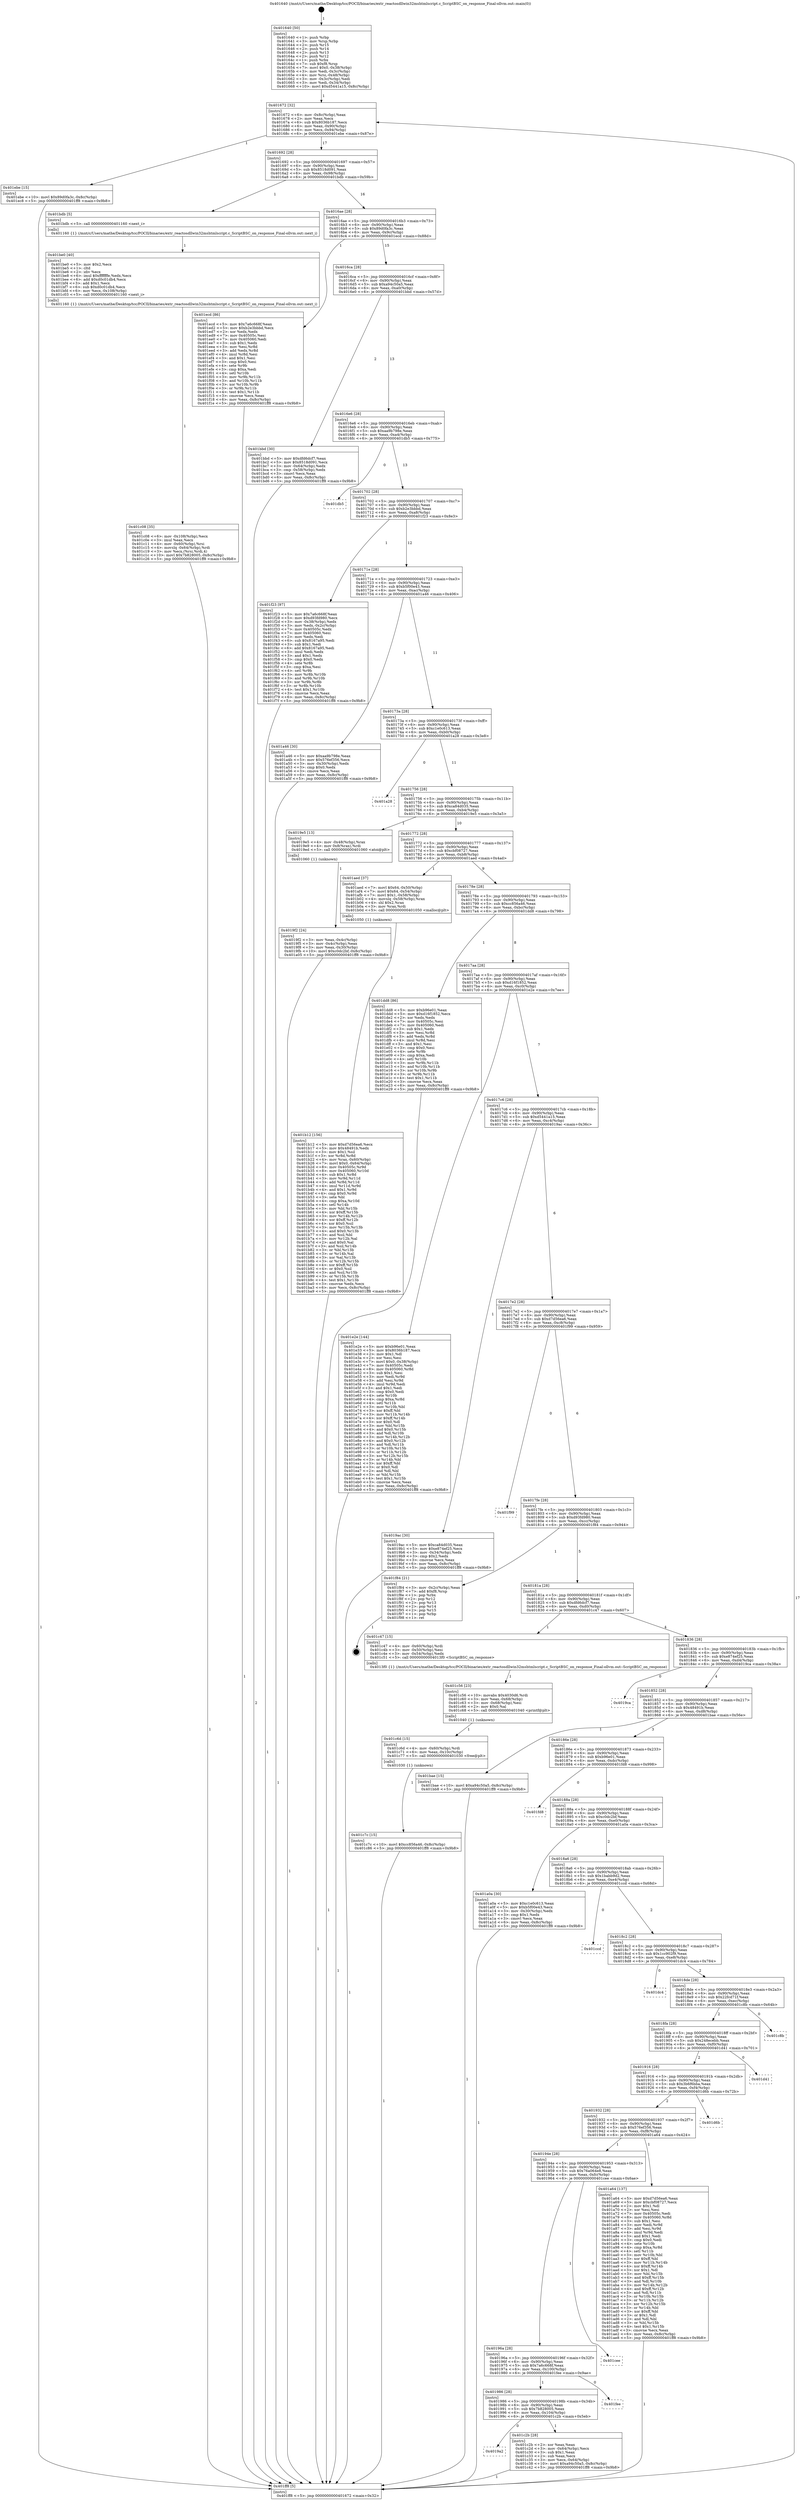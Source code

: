 digraph "0x401640" {
  label = "0x401640 (/mnt/c/Users/mathe/Desktop/tcc/POCII/binaries/extr_reactosdllwin32mshtmlscript.c_ScriptBSC_on_response_Final-ollvm.out::main(0))"
  labelloc = "t"
  node[shape=record]

  Entry [label="",width=0.3,height=0.3,shape=circle,fillcolor=black,style=filled]
  "0x401672" [label="{
     0x401672 [32]\l
     | [instrs]\l
     &nbsp;&nbsp;0x401672 \<+6\>: mov -0x8c(%rbp),%eax\l
     &nbsp;&nbsp;0x401678 \<+2\>: mov %eax,%ecx\l
     &nbsp;&nbsp;0x40167a \<+6\>: sub $0x8036b187,%ecx\l
     &nbsp;&nbsp;0x401680 \<+6\>: mov %eax,-0x90(%rbp)\l
     &nbsp;&nbsp;0x401686 \<+6\>: mov %ecx,-0x94(%rbp)\l
     &nbsp;&nbsp;0x40168c \<+6\>: je 0000000000401ebe \<main+0x87e\>\l
  }"]
  "0x401ebe" [label="{
     0x401ebe [15]\l
     | [instrs]\l
     &nbsp;&nbsp;0x401ebe \<+10\>: movl $0x89d0fa3c,-0x8c(%rbp)\l
     &nbsp;&nbsp;0x401ec8 \<+5\>: jmp 0000000000401ff8 \<main+0x9b8\>\l
  }"]
  "0x401692" [label="{
     0x401692 [28]\l
     | [instrs]\l
     &nbsp;&nbsp;0x401692 \<+5\>: jmp 0000000000401697 \<main+0x57\>\l
     &nbsp;&nbsp;0x401697 \<+6\>: mov -0x90(%rbp),%eax\l
     &nbsp;&nbsp;0x40169d \<+5\>: sub $0x8518d091,%eax\l
     &nbsp;&nbsp;0x4016a2 \<+6\>: mov %eax,-0x98(%rbp)\l
     &nbsp;&nbsp;0x4016a8 \<+6\>: je 0000000000401bdb \<main+0x59b\>\l
  }"]
  Exit [label="",width=0.3,height=0.3,shape=circle,fillcolor=black,style=filled,peripheries=2]
  "0x401bdb" [label="{
     0x401bdb [5]\l
     | [instrs]\l
     &nbsp;&nbsp;0x401bdb \<+5\>: call 0000000000401160 \<next_i\>\l
     | [calls]\l
     &nbsp;&nbsp;0x401160 \{1\} (/mnt/c/Users/mathe/Desktop/tcc/POCII/binaries/extr_reactosdllwin32mshtmlscript.c_ScriptBSC_on_response_Final-ollvm.out::next_i)\l
  }"]
  "0x4016ae" [label="{
     0x4016ae [28]\l
     | [instrs]\l
     &nbsp;&nbsp;0x4016ae \<+5\>: jmp 00000000004016b3 \<main+0x73\>\l
     &nbsp;&nbsp;0x4016b3 \<+6\>: mov -0x90(%rbp),%eax\l
     &nbsp;&nbsp;0x4016b9 \<+5\>: sub $0x89d0fa3c,%eax\l
     &nbsp;&nbsp;0x4016be \<+6\>: mov %eax,-0x9c(%rbp)\l
     &nbsp;&nbsp;0x4016c4 \<+6\>: je 0000000000401ecd \<main+0x88d\>\l
  }"]
  "0x401c7c" [label="{
     0x401c7c [15]\l
     | [instrs]\l
     &nbsp;&nbsp;0x401c7c \<+10\>: movl $0xcc856a46,-0x8c(%rbp)\l
     &nbsp;&nbsp;0x401c86 \<+5\>: jmp 0000000000401ff8 \<main+0x9b8\>\l
  }"]
  "0x401ecd" [label="{
     0x401ecd [86]\l
     | [instrs]\l
     &nbsp;&nbsp;0x401ecd \<+5\>: mov $0x7a6c668f,%eax\l
     &nbsp;&nbsp;0x401ed2 \<+5\>: mov $0xb2e3bbbd,%ecx\l
     &nbsp;&nbsp;0x401ed7 \<+2\>: xor %edx,%edx\l
     &nbsp;&nbsp;0x401ed9 \<+7\>: mov 0x40505c,%esi\l
     &nbsp;&nbsp;0x401ee0 \<+7\>: mov 0x405060,%edi\l
     &nbsp;&nbsp;0x401ee7 \<+3\>: sub $0x1,%edx\l
     &nbsp;&nbsp;0x401eea \<+3\>: mov %esi,%r8d\l
     &nbsp;&nbsp;0x401eed \<+3\>: add %edx,%r8d\l
     &nbsp;&nbsp;0x401ef0 \<+4\>: imul %r8d,%esi\l
     &nbsp;&nbsp;0x401ef4 \<+3\>: and $0x1,%esi\l
     &nbsp;&nbsp;0x401ef7 \<+3\>: cmp $0x0,%esi\l
     &nbsp;&nbsp;0x401efa \<+4\>: sete %r9b\l
     &nbsp;&nbsp;0x401efe \<+3\>: cmp $0xa,%edi\l
     &nbsp;&nbsp;0x401f01 \<+4\>: setl %r10b\l
     &nbsp;&nbsp;0x401f05 \<+3\>: mov %r9b,%r11b\l
     &nbsp;&nbsp;0x401f08 \<+3\>: and %r10b,%r11b\l
     &nbsp;&nbsp;0x401f0b \<+3\>: xor %r10b,%r9b\l
     &nbsp;&nbsp;0x401f0e \<+3\>: or %r9b,%r11b\l
     &nbsp;&nbsp;0x401f11 \<+4\>: test $0x1,%r11b\l
     &nbsp;&nbsp;0x401f15 \<+3\>: cmovne %ecx,%eax\l
     &nbsp;&nbsp;0x401f18 \<+6\>: mov %eax,-0x8c(%rbp)\l
     &nbsp;&nbsp;0x401f1e \<+5\>: jmp 0000000000401ff8 \<main+0x9b8\>\l
  }"]
  "0x4016ca" [label="{
     0x4016ca [28]\l
     | [instrs]\l
     &nbsp;&nbsp;0x4016ca \<+5\>: jmp 00000000004016cf \<main+0x8f\>\l
     &nbsp;&nbsp;0x4016cf \<+6\>: mov -0x90(%rbp),%eax\l
     &nbsp;&nbsp;0x4016d5 \<+5\>: sub $0xa94c50a5,%eax\l
     &nbsp;&nbsp;0x4016da \<+6\>: mov %eax,-0xa0(%rbp)\l
     &nbsp;&nbsp;0x4016e0 \<+6\>: je 0000000000401bbd \<main+0x57d\>\l
  }"]
  "0x401c6d" [label="{
     0x401c6d [15]\l
     | [instrs]\l
     &nbsp;&nbsp;0x401c6d \<+4\>: mov -0x60(%rbp),%rdi\l
     &nbsp;&nbsp;0x401c71 \<+6\>: mov %eax,-0x10c(%rbp)\l
     &nbsp;&nbsp;0x401c77 \<+5\>: call 0000000000401030 \<free@plt\>\l
     | [calls]\l
     &nbsp;&nbsp;0x401030 \{1\} (unknown)\l
  }"]
  "0x401bbd" [label="{
     0x401bbd [30]\l
     | [instrs]\l
     &nbsp;&nbsp;0x401bbd \<+5\>: mov $0xdfd6dcf7,%eax\l
     &nbsp;&nbsp;0x401bc2 \<+5\>: mov $0x8518d091,%ecx\l
     &nbsp;&nbsp;0x401bc7 \<+3\>: mov -0x64(%rbp),%edx\l
     &nbsp;&nbsp;0x401bca \<+3\>: cmp -0x58(%rbp),%edx\l
     &nbsp;&nbsp;0x401bcd \<+3\>: cmovl %ecx,%eax\l
     &nbsp;&nbsp;0x401bd0 \<+6\>: mov %eax,-0x8c(%rbp)\l
     &nbsp;&nbsp;0x401bd6 \<+5\>: jmp 0000000000401ff8 \<main+0x9b8\>\l
  }"]
  "0x4016e6" [label="{
     0x4016e6 [28]\l
     | [instrs]\l
     &nbsp;&nbsp;0x4016e6 \<+5\>: jmp 00000000004016eb \<main+0xab\>\l
     &nbsp;&nbsp;0x4016eb \<+6\>: mov -0x90(%rbp),%eax\l
     &nbsp;&nbsp;0x4016f1 \<+5\>: sub $0xaa9b798e,%eax\l
     &nbsp;&nbsp;0x4016f6 \<+6\>: mov %eax,-0xa4(%rbp)\l
     &nbsp;&nbsp;0x4016fc \<+6\>: je 0000000000401db5 \<main+0x775\>\l
  }"]
  "0x401c56" [label="{
     0x401c56 [23]\l
     | [instrs]\l
     &nbsp;&nbsp;0x401c56 \<+10\>: movabs $0x4030d6,%rdi\l
     &nbsp;&nbsp;0x401c60 \<+3\>: mov %eax,-0x68(%rbp)\l
     &nbsp;&nbsp;0x401c63 \<+3\>: mov -0x68(%rbp),%esi\l
     &nbsp;&nbsp;0x401c66 \<+2\>: mov $0x0,%al\l
     &nbsp;&nbsp;0x401c68 \<+5\>: call 0000000000401040 \<printf@plt\>\l
     | [calls]\l
     &nbsp;&nbsp;0x401040 \{1\} (unknown)\l
  }"]
  "0x401db5" [label="{
     0x401db5\l
  }", style=dashed]
  "0x401702" [label="{
     0x401702 [28]\l
     | [instrs]\l
     &nbsp;&nbsp;0x401702 \<+5\>: jmp 0000000000401707 \<main+0xc7\>\l
     &nbsp;&nbsp;0x401707 \<+6\>: mov -0x90(%rbp),%eax\l
     &nbsp;&nbsp;0x40170d \<+5\>: sub $0xb2e3bbbd,%eax\l
     &nbsp;&nbsp;0x401712 \<+6\>: mov %eax,-0xa8(%rbp)\l
     &nbsp;&nbsp;0x401718 \<+6\>: je 0000000000401f23 \<main+0x8e3\>\l
  }"]
  "0x4019a2" [label="{
     0x4019a2\l
  }", style=dashed]
  "0x401f23" [label="{
     0x401f23 [97]\l
     | [instrs]\l
     &nbsp;&nbsp;0x401f23 \<+5\>: mov $0x7a6c668f,%eax\l
     &nbsp;&nbsp;0x401f28 \<+5\>: mov $0xd93fd980,%ecx\l
     &nbsp;&nbsp;0x401f2d \<+3\>: mov -0x38(%rbp),%edx\l
     &nbsp;&nbsp;0x401f30 \<+3\>: mov %edx,-0x2c(%rbp)\l
     &nbsp;&nbsp;0x401f33 \<+7\>: mov 0x40505c,%edx\l
     &nbsp;&nbsp;0x401f3a \<+7\>: mov 0x405060,%esi\l
     &nbsp;&nbsp;0x401f41 \<+2\>: mov %edx,%edi\l
     &nbsp;&nbsp;0x401f43 \<+6\>: sub $0x8167a95,%edi\l
     &nbsp;&nbsp;0x401f49 \<+3\>: sub $0x1,%edi\l
     &nbsp;&nbsp;0x401f4c \<+6\>: add $0x8167a95,%edi\l
     &nbsp;&nbsp;0x401f52 \<+3\>: imul %edi,%edx\l
     &nbsp;&nbsp;0x401f55 \<+3\>: and $0x1,%edx\l
     &nbsp;&nbsp;0x401f58 \<+3\>: cmp $0x0,%edx\l
     &nbsp;&nbsp;0x401f5b \<+4\>: sete %r8b\l
     &nbsp;&nbsp;0x401f5f \<+3\>: cmp $0xa,%esi\l
     &nbsp;&nbsp;0x401f62 \<+4\>: setl %r9b\l
     &nbsp;&nbsp;0x401f66 \<+3\>: mov %r8b,%r10b\l
     &nbsp;&nbsp;0x401f69 \<+3\>: and %r9b,%r10b\l
     &nbsp;&nbsp;0x401f6c \<+3\>: xor %r9b,%r8b\l
     &nbsp;&nbsp;0x401f6f \<+3\>: or %r8b,%r10b\l
     &nbsp;&nbsp;0x401f72 \<+4\>: test $0x1,%r10b\l
     &nbsp;&nbsp;0x401f76 \<+3\>: cmovne %ecx,%eax\l
     &nbsp;&nbsp;0x401f79 \<+6\>: mov %eax,-0x8c(%rbp)\l
     &nbsp;&nbsp;0x401f7f \<+5\>: jmp 0000000000401ff8 \<main+0x9b8\>\l
  }"]
  "0x40171e" [label="{
     0x40171e [28]\l
     | [instrs]\l
     &nbsp;&nbsp;0x40171e \<+5\>: jmp 0000000000401723 \<main+0xe3\>\l
     &nbsp;&nbsp;0x401723 \<+6\>: mov -0x90(%rbp),%eax\l
     &nbsp;&nbsp;0x401729 \<+5\>: sub $0xb5f00e43,%eax\l
     &nbsp;&nbsp;0x40172e \<+6\>: mov %eax,-0xac(%rbp)\l
     &nbsp;&nbsp;0x401734 \<+6\>: je 0000000000401a46 \<main+0x406\>\l
  }"]
  "0x401c2b" [label="{
     0x401c2b [28]\l
     | [instrs]\l
     &nbsp;&nbsp;0x401c2b \<+2\>: xor %eax,%eax\l
     &nbsp;&nbsp;0x401c2d \<+3\>: mov -0x64(%rbp),%ecx\l
     &nbsp;&nbsp;0x401c30 \<+3\>: sub $0x1,%eax\l
     &nbsp;&nbsp;0x401c33 \<+2\>: sub %eax,%ecx\l
     &nbsp;&nbsp;0x401c35 \<+3\>: mov %ecx,-0x64(%rbp)\l
     &nbsp;&nbsp;0x401c38 \<+10\>: movl $0xa94c50a5,-0x8c(%rbp)\l
     &nbsp;&nbsp;0x401c42 \<+5\>: jmp 0000000000401ff8 \<main+0x9b8\>\l
  }"]
  "0x401a46" [label="{
     0x401a46 [30]\l
     | [instrs]\l
     &nbsp;&nbsp;0x401a46 \<+5\>: mov $0xaa9b798e,%eax\l
     &nbsp;&nbsp;0x401a4b \<+5\>: mov $0x576ef356,%ecx\l
     &nbsp;&nbsp;0x401a50 \<+3\>: mov -0x30(%rbp),%edx\l
     &nbsp;&nbsp;0x401a53 \<+3\>: cmp $0x0,%edx\l
     &nbsp;&nbsp;0x401a56 \<+3\>: cmove %ecx,%eax\l
     &nbsp;&nbsp;0x401a59 \<+6\>: mov %eax,-0x8c(%rbp)\l
     &nbsp;&nbsp;0x401a5f \<+5\>: jmp 0000000000401ff8 \<main+0x9b8\>\l
  }"]
  "0x40173a" [label="{
     0x40173a [28]\l
     | [instrs]\l
     &nbsp;&nbsp;0x40173a \<+5\>: jmp 000000000040173f \<main+0xff\>\l
     &nbsp;&nbsp;0x40173f \<+6\>: mov -0x90(%rbp),%eax\l
     &nbsp;&nbsp;0x401745 \<+5\>: sub $0xc1e0c613,%eax\l
     &nbsp;&nbsp;0x40174a \<+6\>: mov %eax,-0xb0(%rbp)\l
     &nbsp;&nbsp;0x401750 \<+6\>: je 0000000000401a28 \<main+0x3e8\>\l
  }"]
  "0x401986" [label="{
     0x401986 [28]\l
     | [instrs]\l
     &nbsp;&nbsp;0x401986 \<+5\>: jmp 000000000040198b \<main+0x34b\>\l
     &nbsp;&nbsp;0x40198b \<+6\>: mov -0x90(%rbp),%eax\l
     &nbsp;&nbsp;0x401991 \<+5\>: sub $0x7b828005,%eax\l
     &nbsp;&nbsp;0x401996 \<+6\>: mov %eax,-0x104(%rbp)\l
     &nbsp;&nbsp;0x40199c \<+6\>: je 0000000000401c2b \<main+0x5eb\>\l
  }"]
  "0x401a28" [label="{
     0x401a28\l
  }", style=dashed]
  "0x401756" [label="{
     0x401756 [28]\l
     | [instrs]\l
     &nbsp;&nbsp;0x401756 \<+5\>: jmp 000000000040175b \<main+0x11b\>\l
     &nbsp;&nbsp;0x40175b \<+6\>: mov -0x90(%rbp),%eax\l
     &nbsp;&nbsp;0x401761 \<+5\>: sub $0xca84d035,%eax\l
     &nbsp;&nbsp;0x401766 \<+6\>: mov %eax,-0xb4(%rbp)\l
     &nbsp;&nbsp;0x40176c \<+6\>: je 00000000004019e5 \<main+0x3a5\>\l
  }"]
  "0x401fee" [label="{
     0x401fee\l
  }", style=dashed]
  "0x4019e5" [label="{
     0x4019e5 [13]\l
     | [instrs]\l
     &nbsp;&nbsp;0x4019e5 \<+4\>: mov -0x48(%rbp),%rax\l
     &nbsp;&nbsp;0x4019e9 \<+4\>: mov 0x8(%rax),%rdi\l
     &nbsp;&nbsp;0x4019ed \<+5\>: call 0000000000401060 \<atoi@plt\>\l
     | [calls]\l
     &nbsp;&nbsp;0x401060 \{1\} (unknown)\l
  }"]
  "0x401772" [label="{
     0x401772 [28]\l
     | [instrs]\l
     &nbsp;&nbsp;0x401772 \<+5\>: jmp 0000000000401777 \<main+0x137\>\l
     &nbsp;&nbsp;0x401777 \<+6\>: mov -0x90(%rbp),%eax\l
     &nbsp;&nbsp;0x40177d \<+5\>: sub $0xcbf08727,%eax\l
     &nbsp;&nbsp;0x401782 \<+6\>: mov %eax,-0xb8(%rbp)\l
     &nbsp;&nbsp;0x401788 \<+6\>: je 0000000000401aed \<main+0x4ad\>\l
  }"]
  "0x40196a" [label="{
     0x40196a [28]\l
     | [instrs]\l
     &nbsp;&nbsp;0x40196a \<+5\>: jmp 000000000040196f \<main+0x32f\>\l
     &nbsp;&nbsp;0x40196f \<+6\>: mov -0x90(%rbp),%eax\l
     &nbsp;&nbsp;0x401975 \<+5\>: sub $0x7a6c668f,%eax\l
     &nbsp;&nbsp;0x40197a \<+6\>: mov %eax,-0x100(%rbp)\l
     &nbsp;&nbsp;0x401980 \<+6\>: je 0000000000401fee \<main+0x9ae\>\l
  }"]
  "0x401aed" [label="{
     0x401aed [37]\l
     | [instrs]\l
     &nbsp;&nbsp;0x401aed \<+7\>: movl $0x64,-0x50(%rbp)\l
     &nbsp;&nbsp;0x401af4 \<+7\>: movl $0x64,-0x54(%rbp)\l
     &nbsp;&nbsp;0x401afb \<+7\>: movl $0x1,-0x58(%rbp)\l
     &nbsp;&nbsp;0x401b02 \<+4\>: movslq -0x58(%rbp),%rax\l
     &nbsp;&nbsp;0x401b06 \<+4\>: shl $0x2,%rax\l
     &nbsp;&nbsp;0x401b0a \<+3\>: mov %rax,%rdi\l
     &nbsp;&nbsp;0x401b0d \<+5\>: call 0000000000401050 \<malloc@plt\>\l
     | [calls]\l
     &nbsp;&nbsp;0x401050 \{1\} (unknown)\l
  }"]
  "0x40178e" [label="{
     0x40178e [28]\l
     | [instrs]\l
     &nbsp;&nbsp;0x40178e \<+5\>: jmp 0000000000401793 \<main+0x153\>\l
     &nbsp;&nbsp;0x401793 \<+6\>: mov -0x90(%rbp),%eax\l
     &nbsp;&nbsp;0x401799 \<+5\>: sub $0xcc856a46,%eax\l
     &nbsp;&nbsp;0x40179e \<+6\>: mov %eax,-0xbc(%rbp)\l
     &nbsp;&nbsp;0x4017a4 \<+6\>: je 0000000000401dd8 \<main+0x798\>\l
  }"]
  "0x401cee" [label="{
     0x401cee\l
  }", style=dashed]
  "0x401dd8" [label="{
     0x401dd8 [86]\l
     | [instrs]\l
     &nbsp;&nbsp;0x401dd8 \<+5\>: mov $0xb96e01,%eax\l
     &nbsp;&nbsp;0x401ddd \<+5\>: mov $0xd16f1852,%ecx\l
     &nbsp;&nbsp;0x401de2 \<+2\>: xor %edx,%edx\l
     &nbsp;&nbsp;0x401de4 \<+7\>: mov 0x40505c,%esi\l
     &nbsp;&nbsp;0x401deb \<+7\>: mov 0x405060,%edi\l
     &nbsp;&nbsp;0x401df2 \<+3\>: sub $0x1,%edx\l
     &nbsp;&nbsp;0x401df5 \<+3\>: mov %esi,%r8d\l
     &nbsp;&nbsp;0x401df8 \<+3\>: add %edx,%r8d\l
     &nbsp;&nbsp;0x401dfb \<+4\>: imul %r8d,%esi\l
     &nbsp;&nbsp;0x401dff \<+3\>: and $0x1,%esi\l
     &nbsp;&nbsp;0x401e02 \<+3\>: cmp $0x0,%esi\l
     &nbsp;&nbsp;0x401e05 \<+4\>: sete %r9b\l
     &nbsp;&nbsp;0x401e09 \<+3\>: cmp $0xa,%edi\l
     &nbsp;&nbsp;0x401e0c \<+4\>: setl %r10b\l
     &nbsp;&nbsp;0x401e10 \<+3\>: mov %r9b,%r11b\l
     &nbsp;&nbsp;0x401e13 \<+3\>: and %r10b,%r11b\l
     &nbsp;&nbsp;0x401e16 \<+3\>: xor %r10b,%r9b\l
     &nbsp;&nbsp;0x401e19 \<+3\>: or %r9b,%r11b\l
     &nbsp;&nbsp;0x401e1c \<+4\>: test $0x1,%r11b\l
     &nbsp;&nbsp;0x401e20 \<+3\>: cmovne %ecx,%eax\l
     &nbsp;&nbsp;0x401e23 \<+6\>: mov %eax,-0x8c(%rbp)\l
     &nbsp;&nbsp;0x401e29 \<+5\>: jmp 0000000000401ff8 \<main+0x9b8\>\l
  }"]
  "0x4017aa" [label="{
     0x4017aa [28]\l
     | [instrs]\l
     &nbsp;&nbsp;0x4017aa \<+5\>: jmp 00000000004017af \<main+0x16f\>\l
     &nbsp;&nbsp;0x4017af \<+6\>: mov -0x90(%rbp),%eax\l
     &nbsp;&nbsp;0x4017b5 \<+5\>: sub $0xd16f1852,%eax\l
     &nbsp;&nbsp;0x4017ba \<+6\>: mov %eax,-0xc0(%rbp)\l
     &nbsp;&nbsp;0x4017c0 \<+6\>: je 0000000000401e2e \<main+0x7ee\>\l
  }"]
  "0x401c08" [label="{
     0x401c08 [35]\l
     | [instrs]\l
     &nbsp;&nbsp;0x401c08 \<+6\>: mov -0x108(%rbp),%ecx\l
     &nbsp;&nbsp;0x401c0e \<+3\>: imul %eax,%ecx\l
     &nbsp;&nbsp;0x401c11 \<+4\>: mov -0x60(%rbp),%rsi\l
     &nbsp;&nbsp;0x401c15 \<+4\>: movslq -0x64(%rbp),%rdi\l
     &nbsp;&nbsp;0x401c19 \<+3\>: mov %ecx,(%rsi,%rdi,4)\l
     &nbsp;&nbsp;0x401c1c \<+10\>: movl $0x7b828005,-0x8c(%rbp)\l
     &nbsp;&nbsp;0x401c26 \<+5\>: jmp 0000000000401ff8 \<main+0x9b8\>\l
  }"]
  "0x401e2e" [label="{
     0x401e2e [144]\l
     | [instrs]\l
     &nbsp;&nbsp;0x401e2e \<+5\>: mov $0xb96e01,%eax\l
     &nbsp;&nbsp;0x401e33 \<+5\>: mov $0x8036b187,%ecx\l
     &nbsp;&nbsp;0x401e38 \<+2\>: mov $0x1,%dl\l
     &nbsp;&nbsp;0x401e3a \<+2\>: xor %esi,%esi\l
     &nbsp;&nbsp;0x401e3c \<+7\>: movl $0x0,-0x38(%rbp)\l
     &nbsp;&nbsp;0x401e43 \<+7\>: mov 0x40505c,%edi\l
     &nbsp;&nbsp;0x401e4a \<+8\>: mov 0x405060,%r8d\l
     &nbsp;&nbsp;0x401e52 \<+3\>: sub $0x1,%esi\l
     &nbsp;&nbsp;0x401e55 \<+3\>: mov %edi,%r9d\l
     &nbsp;&nbsp;0x401e58 \<+3\>: add %esi,%r9d\l
     &nbsp;&nbsp;0x401e5b \<+4\>: imul %r9d,%edi\l
     &nbsp;&nbsp;0x401e5f \<+3\>: and $0x1,%edi\l
     &nbsp;&nbsp;0x401e62 \<+3\>: cmp $0x0,%edi\l
     &nbsp;&nbsp;0x401e65 \<+4\>: sete %r10b\l
     &nbsp;&nbsp;0x401e69 \<+4\>: cmp $0xa,%r8d\l
     &nbsp;&nbsp;0x401e6d \<+4\>: setl %r11b\l
     &nbsp;&nbsp;0x401e71 \<+3\>: mov %r10b,%bl\l
     &nbsp;&nbsp;0x401e74 \<+3\>: xor $0xff,%bl\l
     &nbsp;&nbsp;0x401e77 \<+3\>: mov %r11b,%r14b\l
     &nbsp;&nbsp;0x401e7a \<+4\>: xor $0xff,%r14b\l
     &nbsp;&nbsp;0x401e7e \<+3\>: xor $0x0,%dl\l
     &nbsp;&nbsp;0x401e81 \<+3\>: mov %bl,%r15b\l
     &nbsp;&nbsp;0x401e84 \<+4\>: and $0x0,%r15b\l
     &nbsp;&nbsp;0x401e88 \<+3\>: and %dl,%r10b\l
     &nbsp;&nbsp;0x401e8b \<+3\>: mov %r14b,%r12b\l
     &nbsp;&nbsp;0x401e8e \<+4\>: and $0x0,%r12b\l
     &nbsp;&nbsp;0x401e92 \<+3\>: and %dl,%r11b\l
     &nbsp;&nbsp;0x401e95 \<+3\>: or %r10b,%r15b\l
     &nbsp;&nbsp;0x401e98 \<+3\>: or %r11b,%r12b\l
     &nbsp;&nbsp;0x401e9b \<+3\>: xor %r12b,%r15b\l
     &nbsp;&nbsp;0x401e9e \<+3\>: or %r14b,%bl\l
     &nbsp;&nbsp;0x401ea1 \<+3\>: xor $0xff,%bl\l
     &nbsp;&nbsp;0x401ea4 \<+3\>: or $0x0,%dl\l
     &nbsp;&nbsp;0x401ea7 \<+2\>: and %dl,%bl\l
     &nbsp;&nbsp;0x401ea9 \<+3\>: or %bl,%r15b\l
     &nbsp;&nbsp;0x401eac \<+4\>: test $0x1,%r15b\l
     &nbsp;&nbsp;0x401eb0 \<+3\>: cmovne %ecx,%eax\l
     &nbsp;&nbsp;0x401eb3 \<+6\>: mov %eax,-0x8c(%rbp)\l
     &nbsp;&nbsp;0x401eb9 \<+5\>: jmp 0000000000401ff8 \<main+0x9b8\>\l
  }"]
  "0x4017c6" [label="{
     0x4017c6 [28]\l
     | [instrs]\l
     &nbsp;&nbsp;0x4017c6 \<+5\>: jmp 00000000004017cb \<main+0x18b\>\l
     &nbsp;&nbsp;0x4017cb \<+6\>: mov -0x90(%rbp),%eax\l
     &nbsp;&nbsp;0x4017d1 \<+5\>: sub $0xd5441a15,%eax\l
     &nbsp;&nbsp;0x4017d6 \<+6\>: mov %eax,-0xc4(%rbp)\l
     &nbsp;&nbsp;0x4017dc \<+6\>: je 00000000004019ac \<main+0x36c\>\l
  }"]
  "0x401be0" [label="{
     0x401be0 [40]\l
     | [instrs]\l
     &nbsp;&nbsp;0x401be0 \<+5\>: mov $0x2,%ecx\l
     &nbsp;&nbsp;0x401be5 \<+1\>: cltd\l
     &nbsp;&nbsp;0x401be6 \<+2\>: idiv %ecx\l
     &nbsp;&nbsp;0x401be8 \<+6\>: imul $0xfffffffe,%edx,%ecx\l
     &nbsp;&nbsp;0x401bee \<+6\>: add $0xd0c01db4,%ecx\l
     &nbsp;&nbsp;0x401bf4 \<+3\>: add $0x1,%ecx\l
     &nbsp;&nbsp;0x401bf7 \<+6\>: sub $0xd0c01db4,%ecx\l
     &nbsp;&nbsp;0x401bfd \<+6\>: mov %ecx,-0x108(%rbp)\l
     &nbsp;&nbsp;0x401c03 \<+5\>: call 0000000000401160 \<next_i\>\l
     | [calls]\l
     &nbsp;&nbsp;0x401160 \{1\} (/mnt/c/Users/mathe/Desktop/tcc/POCII/binaries/extr_reactosdllwin32mshtmlscript.c_ScriptBSC_on_response_Final-ollvm.out::next_i)\l
  }"]
  "0x4019ac" [label="{
     0x4019ac [30]\l
     | [instrs]\l
     &nbsp;&nbsp;0x4019ac \<+5\>: mov $0xca84d035,%eax\l
     &nbsp;&nbsp;0x4019b1 \<+5\>: mov $0xe874ef25,%ecx\l
     &nbsp;&nbsp;0x4019b6 \<+3\>: mov -0x34(%rbp),%edx\l
     &nbsp;&nbsp;0x4019b9 \<+3\>: cmp $0x2,%edx\l
     &nbsp;&nbsp;0x4019bc \<+3\>: cmovne %ecx,%eax\l
     &nbsp;&nbsp;0x4019bf \<+6\>: mov %eax,-0x8c(%rbp)\l
     &nbsp;&nbsp;0x4019c5 \<+5\>: jmp 0000000000401ff8 \<main+0x9b8\>\l
  }"]
  "0x4017e2" [label="{
     0x4017e2 [28]\l
     | [instrs]\l
     &nbsp;&nbsp;0x4017e2 \<+5\>: jmp 00000000004017e7 \<main+0x1a7\>\l
     &nbsp;&nbsp;0x4017e7 \<+6\>: mov -0x90(%rbp),%eax\l
     &nbsp;&nbsp;0x4017ed \<+5\>: sub $0xd7d56ea6,%eax\l
     &nbsp;&nbsp;0x4017f2 \<+6\>: mov %eax,-0xc8(%rbp)\l
     &nbsp;&nbsp;0x4017f8 \<+6\>: je 0000000000401f99 \<main+0x959\>\l
  }"]
  "0x401ff8" [label="{
     0x401ff8 [5]\l
     | [instrs]\l
     &nbsp;&nbsp;0x401ff8 \<+5\>: jmp 0000000000401672 \<main+0x32\>\l
  }"]
  "0x401640" [label="{
     0x401640 [50]\l
     | [instrs]\l
     &nbsp;&nbsp;0x401640 \<+1\>: push %rbp\l
     &nbsp;&nbsp;0x401641 \<+3\>: mov %rsp,%rbp\l
     &nbsp;&nbsp;0x401644 \<+2\>: push %r15\l
     &nbsp;&nbsp;0x401646 \<+2\>: push %r14\l
     &nbsp;&nbsp;0x401648 \<+2\>: push %r13\l
     &nbsp;&nbsp;0x40164a \<+2\>: push %r12\l
     &nbsp;&nbsp;0x40164c \<+1\>: push %rbx\l
     &nbsp;&nbsp;0x40164d \<+7\>: sub $0xf8,%rsp\l
     &nbsp;&nbsp;0x401654 \<+7\>: movl $0x0,-0x38(%rbp)\l
     &nbsp;&nbsp;0x40165b \<+3\>: mov %edi,-0x3c(%rbp)\l
     &nbsp;&nbsp;0x40165e \<+4\>: mov %rsi,-0x48(%rbp)\l
     &nbsp;&nbsp;0x401662 \<+3\>: mov -0x3c(%rbp),%edi\l
     &nbsp;&nbsp;0x401665 \<+3\>: mov %edi,-0x34(%rbp)\l
     &nbsp;&nbsp;0x401668 \<+10\>: movl $0xd5441a15,-0x8c(%rbp)\l
  }"]
  "0x4019f2" [label="{
     0x4019f2 [24]\l
     | [instrs]\l
     &nbsp;&nbsp;0x4019f2 \<+3\>: mov %eax,-0x4c(%rbp)\l
     &nbsp;&nbsp;0x4019f5 \<+3\>: mov -0x4c(%rbp),%eax\l
     &nbsp;&nbsp;0x4019f8 \<+3\>: mov %eax,-0x30(%rbp)\l
     &nbsp;&nbsp;0x4019fb \<+10\>: movl $0xc0dc2bf,-0x8c(%rbp)\l
     &nbsp;&nbsp;0x401a05 \<+5\>: jmp 0000000000401ff8 \<main+0x9b8\>\l
  }"]
  "0x401b12" [label="{
     0x401b12 [156]\l
     | [instrs]\l
     &nbsp;&nbsp;0x401b12 \<+5\>: mov $0xd7d56ea6,%ecx\l
     &nbsp;&nbsp;0x401b17 \<+5\>: mov $0x48491b,%edx\l
     &nbsp;&nbsp;0x401b1c \<+3\>: mov $0x1,%sil\l
     &nbsp;&nbsp;0x401b1f \<+3\>: xor %r8d,%r8d\l
     &nbsp;&nbsp;0x401b22 \<+4\>: mov %rax,-0x60(%rbp)\l
     &nbsp;&nbsp;0x401b26 \<+7\>: movl $0x0,-0x64(%rbp)\l
     &nbsp;&nbsp;0x401b2d \<+8\>: mov 0x40505c,%r9d\l
     &nbsp;&nbsp;0x401b35 \<+8\>: mov 0x405060,%r10d\l
     &nbsp;&nbsp;0x401b3d \<+4\>: sub $0x1,%r8d\l
     &nbsp;&nbsp;0x401b41 \<+3\>: mov %r9d,%r11d\l
     &nbsp;&nbsp;0x401b44 \<+3\>: add %r8d,%r11d\l
     &nbsp;&nbsp;0x401b47 \<+4\>: imul %r11d,%r9d\l
     &nbsp;&nbsp;0x401b4b \<+4\>: and $0x1,%r9d\l
     &nbsp;&nbsp;0x401b4f \<+4\>: cmp $0x0,%r9d\l
     &nbsp;&nbsp;0x401b53 \<+3\>: sete %bl\l
     &nbsp;&nbsp;0x401b56 \<+4\>: cmp $0xa,%r10d\l
     &nbsp;&nbsp;0x401b5a \<+4\>: setl %r14b\l
     &nbsp;&nbsp;0x401b5e \<+3\>: mov %bl,%r15b\l
     &nbsp;&nbsp;0x401b61 \<+4\>: xor $0xff,%r15b\l
     &nbsp;&nbsp;0x401b65 \<+3\>: mov %r14b,%r12b\l
     &nbsp;&nbsp;0x401b68 \<+4\>: xor $0xff,%r12b\l
     &nbsp;&nbsp;0x401b6c \<+4\>: xor $0x0,%sil\l
     &nbsp;&nbsp;0x401b70 \<+3\>: mov %r15b,%r13b\l
     &nbsp;&nbsp;0x401b73 \<+4\>: and $0x0,%r13b\l
     &nbsp;&nbsp;0x401b77 \<+3\>: and %sil,%bl\l
     &nbsp;&nbsp;0x401b7a \<+3\>: mov %r12b,%al\l
     &nbsp;&nbsp;0x401b7d \<+2\>: and $0x0,%al\l
     &nbsp;&nbsp;0x401b7f \<+3\>: and %sil,%r14b\l
     &nbsp;&nbsp;0x401b82 \<+3\>: or %bl,%r13b\l
     &nbsp;&nbsp;0x401b85 \<+3\>: or %r14b,%al\l
     &nbsp;&nbsp;0x401b88 \<+3\>: xor %al,%r13b\l
     &nbsp;&nbsp;0x401b8b \<+3\>: or %r12b,%r15b\l
     &nbsp;&nbsp;0x401b8e \<+4\>: xor $0xff,%r15b\l
     &nbsp;&nbsp;0x401b92 \<+4\>: or $0x0,%sil\l
     &nbsp;&nbsp;0x401b96 \<+3\>: and %sil,%r15b\l
     &nbsp;&nbsp;0x401b99 \<+3\>: or %r15b,%r13b\l
     &nbsp;&nbsp;0x401b9c \<+4\>: test $0x1,%r13b\l
     &nbsp;&nbsp;0x401ba0 \<+3\>: cmovne %edx,%ecx\l
     &nbsp;&nbsp;0x401ba3 \<+6\>: mov %ecx,-0x8c(%rbp)\l
     &nbsp;&nbsp;0x401ba9 \<+5\>: jmp 0000000000401ff8 \<main+0x9b8\>\l
  }"]
  "0x401f99" [label="{
     0x401f99\l
  }", style=dashed]
  "0x4017fe" [label="{
     0x4017fe [28]\l
     | [instrs]\l
     &nbsp;&nbsp;0x4017fe \<+5\>: jmp 0000000000401803 \<main+0x1c3\>\l
     &nbsp;&nbsp;0x401803 \<+6\>: mov -0x90(%rbp),%eax\l
     &nbsp;&nbsp;0x401809 \<+5\>: sub $0xd93fd980,%eax\l
     &nbsp;&nbsp;0x40180e \<+6\>: mov %eax,-0xcc(%rbp)\l
     &nbsp;&nbsp;0x401814 \<+6\>: je 0000000000401f84 \<main+0x944\>\l
  }"]
  "0x40194e" [label="{
     0x40194e [28]\l
     | [instrs]\l
     &nbsp;&nbsp;0x40194e \<+5\>: jmp 0000000000401953 \<main+0x313\>\l
     &nbsp;&nbsp;0x401953 \<+6\>: mov -0x90(%rbp),%eax\l
     &nbsp;&nbsp;0x401959 \<+5\>: sub $0x76a064e8,%eax\l
     &nbsp;&nbsp;0x40195e \<+6\>: mov %eax,-0xfc(%rbp)\l
     &nbsp;&nbsp;0x401964 \<+6\>: je 0000000000401cee \<main+0x6ae\>\l
  }"]
  "0x401f84" [label="{
     0x401f84 [21]\l
     | [instrs]\l
     &nbsp;&nbsp;0x401f84 \<+3\>: mov -0x2c(%rbp),%eax\l
     &nbsp;&nbsp;0x401f87 \<+7\>: add $0xf8,%rsp\l
     &nbsp;&nbsp;0x401f8e \<+1\>: pop %rbx\l
     &nbsp;&nbsp;0x401f8f \<+2\>: pop %r12\l
     &nbsp;&nbsp;0x401f91 \<+2\>: pop %r13\l
     &nbsp;&nbsp;0x401f93 \<+2\>: pop %r14\l
     &nbsp;&nbsp;0x401f95 \<+2\>: pop %r15\l
     &nbsp;&nbsp;0x401f97 \<+1\>: pop %rbp\l
     &nbsp;&nbsp;0x401f98 \<+1\>: ret\l
  }"]
  "0x40181a" [label="{
     0x40181a [28]\l
     | [instrs]\l
     &nbsp;&nbsp;0x40181a \<+5\>: jmp 000000000040181f \<main+0x1df\>\l
     &nbsp;&nbsp;0x40181f \<+6\>: mov -0x90(%rbp),%eax\l
     &nbsp;&nbsp;0x401825 \<+5\>: sub $0xdfd6dcf7,%eax\l
     &nbsp;&nbsp;0x40182a \<+6\>: mov %eax,-0xd0(%rbp)\l
     &nbsp;&nbsp;0x401830 \<+6\>: je 0000000000401c47 \<main+0x607\>\l
  }"]
  "0x401a64" [label="{
     0x401a64 [137]\l
     | [instrs]\l
     &nbsp;&nbsp;0x401a64 \<+5\>: mov $0xd7d56ea6,%eax\l
     &nbsp;&nbsp;0x401a69 \<+5\>: mov $0xcbf08727,%ecx\l
     &nbsp;&nbsp;0x401a6e \<+2\>: mov $0x1,%dl\l
     &nbsp;&nbsp;0x401a70 \<+2\>: xor %esi,%esi\l
     &nbsp;&nbsp;0x401a72 \<+7\>: mov 0x40505c,%edi\l
     &nbsp;&nbsp;0x401a79 \<+8\>: mov 0x405060,%r8d\l
     &nbsp;&nbsp;0x401a81 \<+3\>: sub $0x1,%esi\l
     &nbsp;&nbsp;0x401a84 \<+3\>: mov %edi,%r9d\l
     &nbsp;&nbsp;0x401a87 \<+3\>: add %esi,%r9d\l
     &nbsp;&nbsp;0x401a8a \<+4\>: imul %r9d,%edi\l
     &nbsp;&nbsp;0x401a8e \<+3\>: and $0x1,%edi\l
     &nbsp;&nbsp;0x401a91 \<+3\>: cmp $0x0,%edi\l
     &nbsp;&nbsp;0x401a94 \<+4\>: sete %r10b\l
     &nbsp;&nbsp;0x401a98 \<+4\>: cmp $0xa,%r8d\l
     &nbsp;&nbsp;0x401a9c \<+4\>: setl %r11b\l
     &nbsp;&nbsp;0x401aa0 \<+3\>: mov %r10b,%bl\l
     &nbsp;&nbsp;0x401aa3 \<+3\>: xor $0xff,%bl\l
     &nbsp;&nbsp;0x401aa6 \<+3\>: mov %r11b,%r14b\l
     &nbsp;&nbsp;0x401aa9 \<+4\>: xor $0xff,%r14b\l
     &nbsp;&nbsp;0x401aad \<+3\>: xor $0x1,%dl\l
     &nbsp;&nbsp;0x401ab0 \<+3\>: mov %bl,%r15b\l
     &nbsp;&nbsp;0x401ab3 \<+4\>: and $0xff,%r15b\l
     &nbsp;&nbsp;0x401ab7 \<+3\>: and %dl,%r10b\l
     &nbsp;&nbsp;0x401aba \<+3\>: mov %r14b,%r12b\l
     &nbsp;&nbsp;0x401abd \<+4\>: and $0xff,%r12b\l
     &nbsp;&nbsp;0x401ac1 \<+3\>: and %dl,%r11b\l
     &nbsp;&nbsp;0x401ac4 \<+3\>: or %r10b,%r15b\l
     &nbsp;&nbsp;0x401ac7 \<+3\>: or %r11b,%r12b\l
     &nbsp;&nbsp;0x401aca \<+3\>: xor %r12b,%r15b\l
     &nbsp;&nbsp;0x401acd \<+3\>: or %r14b,%bl\l
     &nbsp;&nbsp;0x401ad0 \<+3\>: xor $0xff,%bl\l
     &nbsp;&nbsp;0x401ad3 \<+3\>: or $0x1,%dl\l
     &nbsp;&nbsp;0x401ad6 \<+2\>: and %dl,%bl\l
     &nbsp;&nbsp;0x401ad8 \<+3\>: or %bl,%r15b\l
     &nbsp;&nbsp;0x401adb \<+4\>: test $0x1,%r15b\l
     &nbsp;&nbsp;0x401adf \<+3\>: cmovne %ecx,%eax\l
     &nbsp;&nbsp;0x401ae2 \<+6\>: mov %eax,-0x8c(%rbp)\l
     &nbsp;&nbsp;0x401ae8 \<+5\>: jmp 0000000000401ff8 \<main+0x9b8\>\l
  }"]
  "0x401c47" [label="{
     0x401c47 [15]\l
     | [instrs]\l
     &nbsp;&nbsp;0x401c47 \<+4\>: mov -0x60(%rbp),%rdi\l
     &nbsp;&nbsp;0x401c4b \<+3\>: mov -0x50(%rbp),%esi\l
     &nbsp;&nbsp;0x401c4e \<+3\>: mov -0x54(%rbp),%edx\l
     &nbsp;&nbsp;0x401c51 \<+5\>: call 00000000004013f0 \<ScriptBSC_on_response\>\l
     | [calls]\l
     &nbsp;&nbsp;0x4013f0 \{1\} (/mnt/c/Users/mathe/Desktop/tcc/POCII/binaries/extr_reactosdllwin32mshtmlscript.c_ScriptBSC_on_response_Final-ollvm.out::ScriptBSC_on_response)\l
  }"]
  "0x401836" [label="{
     0x401836 [28]\l
     | [instrs]\l
     &nbsp;&nbsp;0x401836 \<+5\>: jmp 000000000040183b \<main+0x1fb\>\l
     &nbsp;&nbsp;0x40183b \<+6\>: mov -0x90(%rbp),%eax\l
     &nbsp;&nbsp;0x401841 \<+5\>: sub $0xe874ef25,%eax\l
     &nbsp;&nbsp;0x401846 \<+6\>: mov %eax,-0xd4(%rbp)\l
     &nbsp;&nbsp;0x40184c \<+6\>: je 00000000004019ca \<main+0x38a\>\l
  }"]
  "0x401932" [label="{
     0x401932 [28]\l
     | [instrs]\l
     &nbsp;&nbsp;0x401932 \<+5\>: jmp 0000000000401937 \<main+0x2f7\>\l
     &nbsp;&nbsp;0x401937 \<+6\>: mov -0x90(%rbp),%eax\l
     &nbsp;&nbsp;0x40193d \<+5\>: sub $0x576ef356,%eax\l
     &nbsp;&nbsp;0x401942 \<+6\>: mov %eax,-0xf8(%rbp)\l
     &nbsp;&nbsp;0x401948 \<+6\>: je 0000000000401a64 \<main+0x424\>\l
  }"]
  "0x4019ca" [label="{
     0x4019ca\l
  }", style=dashed]
  "0x401852" [label="{
     0x401852 [28]\l
     | [instrs]\l
     &nbsp;&nbsp;0x401852 \<+5\>: jmp 0000000000401857 \<main+0x217\>\l
     &nbsp;&nbsp;0x401857 \<+6\>: mov -0x90(%rbp),%eax\l
     &nbsp;&nbsp;0x40185d \<+5\>: sub $0x48491b,%eax\l
     &nbsp;&nbsp;0x401862 \<+6\>: mov %eax,-0xd8(%rbp)\l
     &nbsp;&nbsp;0x401868 \<+6\>: je 0000000000401bae \<main+0x56e\>\l
  }"]
  "0x401d6b" [label="{
     0x401d6b\l
  }", style=dashed]
  "0x401bae" [label="{
     0x401bae [15]\l
     | [instrs]\l
     &nbsp;&nbsp;0x401bae \<+10\>: movl $0xa94c50a5,-0x8c(%rbp)\l
     &nbsp;&nbsp;0x401bb8 \<+5\>: jmp 0000000000401ff8 \<main+0x9b8\>\l
  }"]
  "0x40186e" [label="{
     0x40186e [28]\l
     | [instrs]\l
     &nbsp;&nbsp;0x40186e \<+5\>: jmp 0000000000401873 \<main+0x233\>\l
     &nbsp;&nbsp;0x401873 \<+6\>: mov -0x90(%rbp),%eax\l
     &nbsp;&nbsp;0x401879 \<+5\>: sub $0xb96e01,%eax\l
     &nbsp;&nbsp;0x40187e \<+6\>: mov %eax,-0xdc(%rbp)\l
     &nbsp;&nbsp;0x401884 \<+6\>: je 0000000000401fd8 \<main+0x998\>\l
  }"]
  "0x401916" [label="{
     0x401916 [28]\l
     | [instrs]\l
     &nbsp;&nbsp;0x401916 \<+5\>: jmp 000000000040191b \<main+0x2db\>\l
     &nbsp;&nbsp;0x40191b \<+6\>: mov -0x90(%rbp),%eax\l
     &nbsp;&nbsp;0x401921 \<+5\>: sub $0x3b6f6bba,%eax\l
     &nbsp;&nbsp;0x401926 \<+6\>: mov %eax,-0xf4(%rbp)\l
     &nbsp;&nbsp;0x40192c \<+6\>: je 0000000000401d6b \<main+0x72b\>\l
  }"]
  "0x401fd8" [label="{
     0x401fd8\l
  }", style=dashed]
  "0x40188a" [label="{
     0x40188a [28]\l
     | [instrs]\l
     &nbsp;&nbsp;0x40188a \<+5\>: jmp 000000000040188f \<main+0x24f\>\l
     &nbsp;&nbsp;0x40188f \<+6\>: mov -0x90(%rbp),%eax\l
     &nbsp;&nbsp;0x401895 \<+5\>: sub $0xc0dc2bf,%eax\l
     &nbsp;&nbsp;0x40189a \<+6\>: mov %eax,-0xe0(%rbp)\l
     &nbsp;&nbsp;0x4018a0 \<+6\>: je 0000000000401a0a \<main+0x3ca\>\l
  }"]
  "0x401d41" [label="{
     0x401d41\l
  }", style=dashed]
  "0x401a0a" [label="{
     0x401a0a [30]\l
     | [instrs]\l
     &nbsp;&nbsp;0x401a0a \<+5\>: mov $0xc1e0c613,%eax\l
     &nbsp;&nbsp;0x401a0f \<+5\>: mov $0xb5f00e43,%ecx\l
     &nbsp;&nbsp;0x401a14 \<+3\>: mov -0x30(%rbp),%edx\l
     &nbsp;&nbsp;0x401a17 \<+3\>: cmp $0x1,%edx\l
     &nbsp;&nbsp;0x401a1a \<+3\>: cmovl %ecx,%eax\l
     &nbsp;&nbsp;0x401a1d \<+6\>: mov %eax,-0x8c(%rbp)\l
     &nbsp;&nbsp;0x401a23 \<+5\>: jmp 0000000000401ff8 \<main+0x9b8\>\l
  }"]
  "0x4018a6" [label="{
     0x4018a6 [28]\l
     | [instrs]\l
     &nbsp;&nbsp;0x4018a6 \<+5\>: jmp 00000000004018ab \<main+0x26b\>\l
     &nbsp;&nbsp;0x4018ab \<+6\>: mov -0x90(%rbp),%eax\l
     &nbsp;&nbsp;0x4018b1 \<+5\>: sub $0x1babb9d2,%eax\l
     &nbsp;&nbsp;0x4018b6 \<+6\>: mov %eax,-0xe4(%rbp)\l
     &nbsp;&nbsp;0x4018bc \<+6\>: je 0000000000401ccd \<main+0x68d\>\l
  }"]
  "0x4018fa" [label="{
     0x4018fa [28]\l
     | [instrs]\l
     &nbsp;&nbsp;0x4018fa \<+5\>: jmp 00000000004018ff \<main+0x2bf\>\l
     &nbsp;&nbsp;0x4018ff \<+6\>: mov -0x90(%rbp),%eax\l
     &nbsp;&nbsp;0x401905 \<+5\>: sub $0x248ecebb,%eax\l
     &nbsp;&nbsp;0x40190a \<+6\>: mov %eax,-0xf0(%rbp)\l
     &nbsp;&nbsp;0x401910 \<+6\>: je 0000000000401d41 \<main+0x701\>\l
  }"]
  "0x401ccd" [label="{
     0x401ccd\l
  }", style=dashed]
  "0x4018c2" [label="{
     0x4018c2 [28]\l
     | [instrs]\l
     &nbsp;&nbsp;0x4018c2 \<+5\>: jmp 00000000004018c7 \<main+0x287\>\l
     &nbsp;&nbsp;0x4018c7 \<+6\>: mov -0x90(%rbp),%eax\l
     &nbsp;&nbsp;0x4018cd \<+5\>: sub $0x1cc902f9,%eax\l
     &nbsp;&nbsp;0x4018d2 \<+6\>: mov %eax,-0xe8(%rbp)\l
     &nbsp;&nbsp;0x4018d8 \<+6\>: je 0000000000401dc4 \<main+0x784\>\l
  }"]
  "0x401c8b" [label="{
     0x401c8b\l
  }", style=dashed]
  "0x401dc4" [label="{
     0x401dc4\l
  }", style=dashed]
  "0x4018de" [label="{
     0x4018de [28]\l
     | [instrs]\l
     &nbsp;&nbsp;0x4018de \<+5\>: jmp 00000000004018e3 \<main+0x2a3\>\l
     &nbsp;&nbsp;0x4018e3 \<+6\>: mov -0x90(%rbp),%eax\l
     &nbsp;&nbsp;0x4018e9 \<+5\>: sub $0x22fcd71f,%eax\l
     &nbsp;&nbsp;0x4018ee \<+6\>: mov %eax,-0xec(%rbp)\l
     &nbsp;&nbsp;0x4018f4 \<+6\>: je 0000000000401c8b \<main+0x64b\>\l
  }"]
  Entry -> "0x401640" [label=" 1"]
  "0x401672" -> "0x401ebe" [label=" 1"]
  "0x401672" -> "0x401692" [label=" 17"]
  "0x401f84" -> Exit [label=" 1"]
  "0x401692" -> "0x401bdb" [label=" 1"]
  "0x401692" -> "0x4016ae" [label=" 16"]
  "0x401f23" -> "0x401ff8" [label=" 1"]
  "0x4016ae" -> "0x401ecd" [label=" 1"]
  "0x4016ae" -> "0x4016ca" [label=" 15"]
  "0x401ecd" -> "0x401ff8" [label=" 1"]
  "0x4016ca" -> "0x401bbd" [label=" 2"]
  "0x4016ca" -> "0x4016e6" [label=" 13"]
  "0x401ebe" -> "0x401ff8" [label=" 1"]
  "0x4016e6" -> "0x401db5" [label=" 0"]
  "0x4016e6" -> "0x401702" [label=" 13"]
  "0x401e2e" -> "0x401ff8" [label=" 1"]
  "0x401702" -> "0x401f23" [label=" 1"]
  "0x401702" -> "0x40171e" [label=" 12"]
  "0x401dd8" -> "0x401ff8" [label=" 1"]
  "0x40171e" -> "0x401a46" [label=" 1"]
  "0x40171e" -> "0x40173a" [label=" 11"]
  "0x401c7c" -> "0x401ff8" [label=" 1"]
  "0x40173a" -> "0x401a28" [label=" 0"]
  "0x40173a" -> "0x401756" [label=" 11"]
  "0x401c56" -> "0x401c6d" [label=" 1"]
  "0x401756" -> "0x4019e5" [label=" 1"]
  "0x401756" -> "0x401772" [label=" 10"]
  "0x401c47" -> "0x401c56" [label=" 1"]
  "0x401772" -> "0x401aed" [label=" 1"]
  "0x401772" -> "0x40178e" [label=" 9"]
  "0x401986" -> "0x4019a2" [label=" 0"]
  "0x40178e" -> "0x401dd8" [label=" 1"]
  "0x40178e" -> "0x4017aa" [label=" 8"]
  "0x401986" -> "0x401c2b" [label=" 1"]
  "0x4017aa" -> "0x401e2e" [label=" 1"]
  "0x4017aa" -> "0x4017c6" [label=" 7"]
  "0x40196a" -> "0x401986" [label=" 1"]
  "0x4017c6" -> "0x4019ac" [label=" 1"]
  "0x4017c6" -> "0x4017e2" [label=" 6"]
  "0x4019ac" -> "0x401ff8" [label=" 1"]
  "0x401640" -> "0x401672" [label=" 1"]
  "0x401ff8" -> "0x401672" [label=" 17"]
  "0x4019e5" -> "0x4019f2" [label=" 1"]
  "0x4019f2" -> "0x401ff8" [label=" 1"]
  "0x40196a" -> "0x401fee" [label=" 0"]
  "0x4017e2" -> "0x401f99" [label=" 0"]
  "0x4017e2" -> "0x4017fe" [label=" 6"]
  "0x401c2b" -> "0x401ff8" [label=" 1"]
  "0x4017fe" -> "0x401f84" [label=" 1"]
  "0x4017fe" -> "0x40181a" [label=" 5"]
  "0x40194e" -> "0x40196a" [label=" 1"]
  "0x40181a" -> "0x401c47" [label=" 1"]
  "0x40181a" -> "0x401836" [label=" 4"]
  "0x40194e" -> "0x401cee" [label=" 0"]
  "0x401836" -> "0x4019ca" [label=" 0"]
  "0x401836" -> "0x401852" [label=" 4"]
  "0x401c08" -> "0x401ff8" [label=" 1"]
  "0x401852" -> "0x401bae" [label=" 1"]
  "0x401852" -> "0x40186e" [label=" 3"]
  "0x401be0" -> "0x401c08" [label=" 1"]
  "0x40186e" -> "0x401fd8" [label=" 0"]
  "0x40186e" -> "0x40188a" [label=" 3"]
  "0x401bbd" -> "0x401ff8" [label=" 2"]
  "0x40188a" -> "0x401a0a" [label=" 1"]
  "0x40188a" -> "0x4018a6" [label=" 2"]
  "0x401a0a" -> "0x401ff8" [label=" 1"]
  "0x401a46" -> "0x401ff8" [label=" 1"]
  "0x401bae" -> "0x401ff8" [label=" 1"]
  "0x4018a6" -> "0x401ccd" [label=" 0"]
  "0x4018a6" -> "0x4018c2" [label=" 2"]
  "0x401aed" -> "0x401b12" [label=" 1"]
  "0x4018c2" -> "0x401dc4" [label=" 0"]
  "0x4018c2" -> "0x4018de" [label=" 2"]
  "0x401a64" -> "0x401ff8" [label=" 1"]
  "0x4018de" -> "0x401c8b" [label=" 0"]
  "0x4018de" -> "0x4018fa" [label=" 2"]
  "0x401b12" -> "0x401ff8" [label=" 1"]
  "0x4018fa" -> "0x401d41" [label=" 0"]
  "0x4018fa" -> "0x401916" [label=" 2"]
  "0x401bdb" -> "0x401be0" [label=" 1"]
  "0x401916" -> "0x401d6b" [label=" 0"]
  "0x401916" -> "0x401932" [label=" 2"]
  "0x401c6d" -> "0x401c7c" [label=" 1"]
  "0x401932" -> "0x401a64" [label=" 1"]
  "0x401932" -> "0x40194e" [label=" 1"]
}
